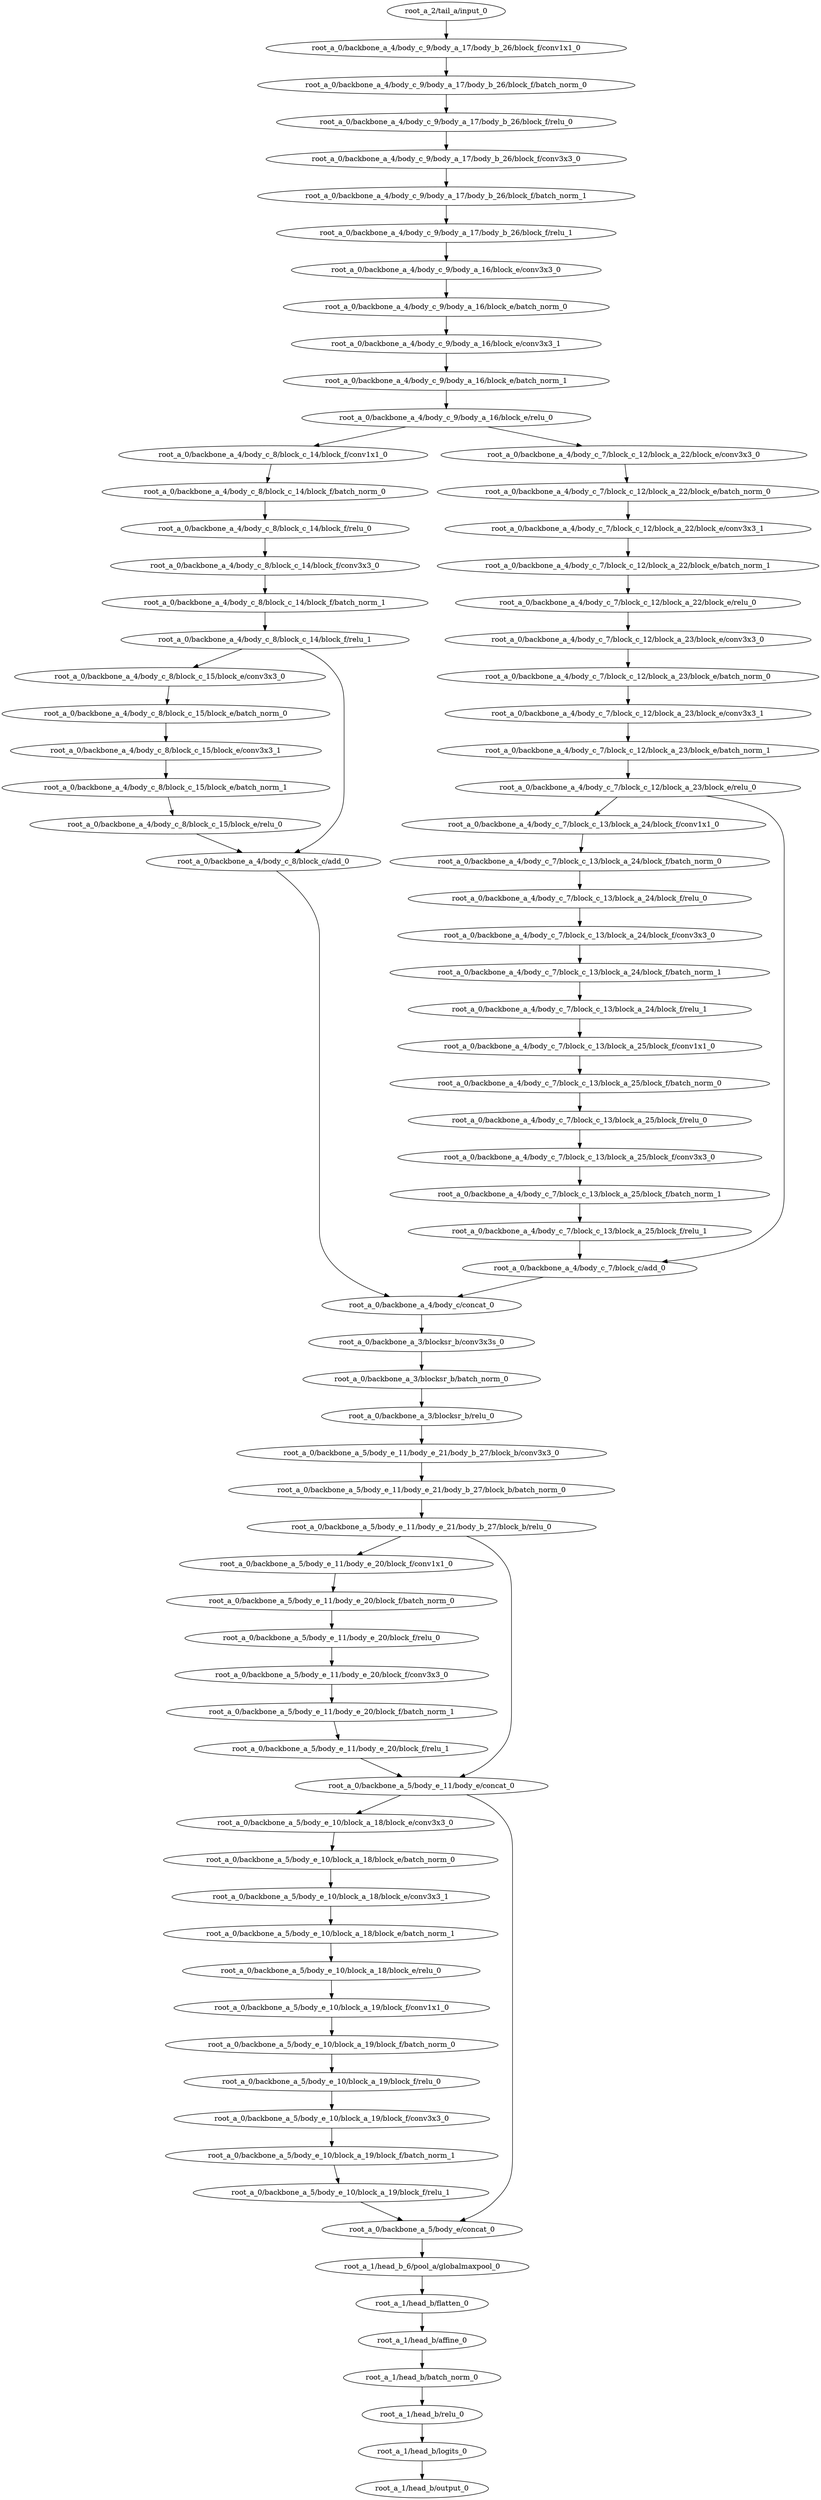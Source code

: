 digraph root_a {
	"root_a_2/tail_a/input_0"
	"root_a_0/backbone_a_4/body_c_9/body_a_17/body_b_26/block_f/conv1x1_0"
	"root_a_0/backbone_a_4/body_c_9/body_a_17/body_b_26/block_f/batch_norm_0"
	"root_a_0/backbone_a_4/body_c_9/body_a_17/body_b_26/block_f/relu_0"
	"root_a_0/backbone_a_4/body_c_9/body_a_17/body_b_26/block_f/conv3x3_0"
	"root_a_0/backbone_a_4/body_c_9/body_a_17/body_b_26/block_f/batch_norm_1"
	"root_a_0/backbone_a_4/body_c_9/body_a_17/body_b_26/block_f/relu_1"
	"root_a_0/backbone_a_4/body_c_9/body_a_16/block_e/conv3x3_0"
	"root_a_0/backbone_a_4/body_c_9/body_a_16/block_e/batch_norm_0"
	"root_a_0/backbone_a_4/body_c_9/body_a_16/block_e/conv3x3_1"
	"root_a_0/backbone_a_4/body_c_9/body_a_16/block_e/batch_norm_1"
	"root_a_0/backbone_a_4/body_c_9/body_a_16/block_e/relu_0"
	"root_a_0/backbone_a_4/body_c_8/block_c_14/block_f/conv1x1_0"
	"root_a_0/backbone_a_4/body_c_8/block_c_14/block_f/batch_norm_0"
	"root_a_0/backbone_a_4/body_c_8/block_c_14/block_f/relu_0"
	"root_a_0/backbone_a_4/body_c_8/block_c_14/block_f/conv3x3_0"
	"root_a_0/backbone_a_4/body_c_8/block_c_14/block_f/batch_norm_1"
	"root_a_0/backbone_a_4/body_c_8/block_c_14/block_f/relu_1"
	"root_a_0/backbone_a_4/body_c_8/block_c_15/block_e/conv3x3_0"
	"root_a_0/backbone_a_4/body_c_8/block_c_15/block_e/batch_norm_0"
	"root_a_0/backbone_a_4/body_c_8/block_c_15/block_e/conv3x3_1"
	"root_a_0/backbone_a_4/body_c_8/block_c_15/block_e/batch_norm_1"
	"root_a_0/backbone_a_4/body_c_8/block_c_15/block_e/relu_0"
	"root_a_0/backbone_a_4/body_c_8/block_c/add_0"
	"root_a_0/backbone_a_4/body_c_7/block_c_12/block_a_22/block_e/conv3x3_0"
	"root_a_0/backbone_a_4/body_c_7/block_c_12/block_a_22/block_e/batch_norm_0"
	"root_a_0/backbone_a_4/body_c_7/block_c_12/block_a_22/block_e/conv3x3_1"
	"root_a_0/backbone_a_4/body_c_7/block_c_12/block_a_22/block_e/batch_norm_1"
	"root_a_0/backbone_a_4/body_c_7/block_c_12/block_a_22/block_e/relu_0"
	"root_a_0/backbone_a_4/body_c_7/block_c_12/block_a_23/block_e/conv3x3_0"
	"root_a_0/backbone_a_4/body_c_7/block_c_12/block_a_23/block_e/batch_norm_0"
	"root_a_0/backbone_a_4/body_c_7/block_c_12/block_a_23/block_e/conv3x3_1"
	"root_a_0/backbone_a_4/body_c_7/block_c_12/block_a_23/block_e/batch_norm_1"
	"root_a_0/backbone_a_4/body_c_7/block_c_12/block_a_23/block_e/relu_0"
	"root_a_0/backbone_a_4/body_c_7/block_c_13/block_a_24/block_f/conv1x1_0"
	"root_a_0/backbone_a_4/body_c_7/block_c_13/block_a_24/block_f/batch_norm_0"
	"root_a_0/backbone_a_4/body_c_7/block_c_13/block_a_24/block_f/relu_0"
	"root_a_0/backbone_a_4/body_c_7/block_c_13/block_a_24/block_f/conv3x3_0"
	"root_a_0/backbone_a_4/body_c_7/block_c_13/block_a_24/block_f/batch_norm_1"
	"root_a_0/backbone_a_4/body_c_7/block_c_13/block_a_24/block_f/relu_1"
	"root_a_0/backbone_a_4/body_c_7/block_c_13/block_a_25/block_f/conv1x1_0"
	"root_a_0/backbone_a_4/body_c_7/block_c_13/block_a_25/block_f/batch_norm_0"
	"root_a_0/backbone_a_4/body_c_7/block_c_13/block_a_25/block_f/relu_0"
	"root_a_0/backbone_a_4/body_c_7/block_c_13/block_a_25/block_f/conv3x3_0"
	"root_a_0/backbone_a_4/body_c_7/block_c_13/block_a_25/block_f/batch_norm_1"
	"root_a_0/backbone_a_4/body_c_7/block_c_13/block_a_25/block_f/relu_1"
	"root_a_0/backbone_a_4/body_c_7/block_c/add_0"
	"root_a_0/backbone_a_4/body_c/concat_0"
	"root_a_0/backbone_a_3/blocksr_b/conv3x3s_0"
	"root_a_0/backbone_a_3/blocksr_b/batch_norm_0"
	"root_a_0/backbone_a_3/blocksr_b/relu_0"
	"root_a_0/backbone_a_5/body_e_11/body_e_21/body_b_27/block_b/conv3x3_0"
	"root_a_0/backbone_a_5/body_e_11/body_e_21/body_b_27/block_b/batch_norm_0"
	"root_a_0/backbone_a_5/body_e_11/body_e_21/body_b_27/block_b/relu_0"
	"root_a_0/backbone_a_5/body_e_11/body_e_20/block_f/conv1x1_0"
	"root_a_0/backbone_a_5/body_e_11/body_e_20/block_f/batch_norm_0"
	"root_a_0/backbone_a_5/body_e_11/body_e_20/block_f/relu_0"
	"root_a_0/backbone_a_5/body_e_11/body_e_20/block_f/conv3x3_0"
	"root_a_0/backbone_a_5/body_e_11/body_e_20/block_f/batch_norm_1"
	"root_a_0/backbone_a_5/body_e_11/body_e_20/block_f/relu_1"
	"root_a_0/backbone_a_5/body_e_11/body_e/concat_0"
	"root_a_0/backbone_a_5/body_e_10/block_a_18/block_e/conv3x3_0"
	"root_a_0/backbone_a_5/body_e_10/block_a_18/block_e/batch_norm_0"
	"root_a_0/backbone_a_5/body_e_10/block_a_18/block_e/conv3x3_1"
	"root_a_0/backbone_a_5/body_e_10/block_a_18/block_e/batch_norm_1"
	"root_a_0/backbone_a_5/body_e_10/block_a_18/block_e/relu_0"
	"root_a_0/backbone_a_5/body_e_10/block_a_19/block_f/conv1x1_0"
	"root_a_0/backbone_a_5/body_e_10/block_a_19/block_f/batch_norm_0"
	"root_a_0/backbone_a_5/body_e_10/block_a_19/block_f/relu_0"
	"root_a_0/backbone_a_5/body_e_10/block_a_19/block_f/conv3x3_0"
	"root_a_0/backbone_a_5/body_e_10/block_a_19/block_f/batch_norm_1"
	"root_a_0/backbone_a_5/body_e_10/block_a_19/block_f/relu_1"
	"root_a_0/backbone_a_5/body_e/concat_0"
	"root_a_1/head_b_6/pool_a/globalmaxpool_0"
	"root_a_1/head_b/flatten_0"
	"root_a_1/head_b/affine_0"
	"root_a_1/head_b/batch_norm_0"
	"root_a_1/head_b/relu_0"
	"root_a_1/head_b/logits_0"
	"root_a_1/head_b/output_0"

	"root_a_2/tail_a/input_0" -> "root_a_0/backbone_a_4/body_c_9/body_a_17/body_b_26/block_f/conv1x1_0"
	"root_a_0/backbone_a_4/body_c_9/body_a_17/body_b_26/block_f/conv1x1_0" -> "root_a_0/backbone_a_4/body_c_9/body_a_17/body_b_26/block_f/batch_norm_0"
	"root_a_0/backbone_a_4/body_c_9/body_a_17/body_b_26/block_f/batch_norm_0" -> "root_a_0/backbone_a_4/body_c_9/body_a_17/body_b_26/block_f/relu_0"
	"root_a_0/backbone_a_4/body_c_9/body_a_17/body_b_26/block_f/relu_0" -> "root_a_0/backbone_a_4/body_c_9/body_a_17/body_b_26/block_f/conv3x3_0"
	"root_a_0/backbone_a_4/body_c_9/body_a_17/body_b_26/block_f/conv3x3_0" -> "root_a_0/backbone_a_4/body_c_9/body_a_17/body_b_26/block_f/batch_norm_1"
	"root_a_0/backbone_a_4/body_c_9/body_a_17/body_b_26/block_f/batch_norm_1" -> "root_a_0/backbone_a_4/body_c_9/body_a_17/body_b_26/block_f/relu_1"
	"root_a_0/backbone_a_4/body_c_9/body_a_17/body_b_26/block_f/relu_1" -> "root_a_0/backbone_a_4/body_c_9/body_a_16/block_e/conv3x3_0"
	"root_a_0/backbone_a_4/body_c_9/body_a_16/block_e/conv3x3_0" -> "root_a_0/backbone_a_4/body_c_9/body_a_16/block_e/batch_norm_0"
	"root_a_0/backbone_a_4/body_c_9/body_a_16/block_e/batch_norm_0" -> "root_a_0/backbone_a_4/body_c_9/body_a_16/block_e/conv3x3_1"
	"root_a_0/backbone_a_4/body_c_9/body_a_16/block_e/conv3x3_1" -> "root_a_0/backbone_a_4/body_c_9/body_a_16/block_e/batch_norm_1"
	"root_a_0/backbone_a_4/body_c_9/body_a_16/block_e/batch_norm_1" -> "root_a_0/backbone_a_4/body_c_9/body_a_16/block_e/relu_0"
	"root_a_0/backbone_a_4/body_c_9/body_a_16/block_e/relu_0" -> "root_a_0/backbone_a_4/body_c_8/block_c_14/block_f/conv1x1_0"
	"root_a_0/backbone_a_4/body_c_8/block_c_14/block_f/conv1x1_0" -> "root_a_0/backbone_a_4/body_c_8/block_c_14/block_f/batch_norm_0"
	"root_a_0/backbone_a_4/body_c_8/block_c_14/block_f/batch_norm_0" -> "root_a_0/backbone_a_4/body_c_8/block_c_14/block_f/relu_0"
	"root_a_0/backbone_a_4/body_c_8/block_c_14/block_f/relu_0" -> "root_a_0/backbone_a_4/body_c_8/block_c_14/block_f/conv3x3_0"
	"root_a_0/backbone_a_4/body_c_8/block_c_14/block_f/conv3x3_0" -> "root_a_0/backbone_a_4/body_c_8/block_c_14/block_f/batch_norm_1"
	"root_a_0/backbone_a_4/body_c_8/block_c_14/block_f/batch_norm_1" -> "root_a_0/backbone_a_4/body_c_8/block_c_14/block_f/relu_1"
	"root_a_0/backbone_a_4/body_c_8/block_c_14/block_f/relu_1" -> "root_a_0/backbone_a_4/body_c_8/block_c_15/block_e/conv3x3_0"
	"root_a_0/backbone_a_4/body_c_8/block_c_15/block_e/conv3x3_0" -> "root_a_0/backbone_a_4/body_c_8/block_c_15/block_e/batch_norm_0"
	"root_a_0/backbone_a_4/body_c_8/block_c_15/block_e/batch_norm_0" -> "root_a_0/backbone_a_4/body_c_8/block_c_15/block_e/conv3x3_1"
	"root_a_0/backbone_a_4/body_c_8/block_c_15/block_e/conv3x3_1" -> "root_a_0/backbone_a_4/body_c_8/block_c_15/block_e/batch_norm_1"
	"root_a_0/backbone_a_4/body_c_8/block_c_15/block_e/batch_norm_1" -> "root_a_0/backbone_a_4/body_c_8/block_c_15/block_e/relu_0"
	"root_a_0/backbone_a_4/body_c_8/block_c_14/block_f/relu_1" -> "root_a_0/backbone_a_4/body_c_8/block_c/add_0"
	"root_a_0/backbone_a_4/body_c_8/block_c_15/block_e/relu_0" -> "root_a_0/backbone_a_4/body_c_8/block_c/add_0"
	"root_a_0/backbone_a_4/body_c_9/body_a_16/block_e/relu_0" -> "root_a_0/backbone_a_4/body_c_7/block_c_12/block_a_22/block_e/conv3x3_0"
	"root_a_0/backbone_a_4/body_c_7/block_c_12/block_a_22/block_e/conv3x3_0" -> "root_a_0/backbone_a_4/body_c_7/block_c_12/block_a_22/block_e/batch_norm_0"
	"root_a_0/backbone_a_4/body_c_7/block_c_12/block_a_22/block_e/batch_norm_0" -> "root_a_0/backbone_a_4/body_c_7/block_c_12/block_a_22/block_e/conv3x3_1"
	"root_a_0/backbone_a_4/body_c_7/block_c_12/block_a_22/block_e/conv3x3_1" -> "root_a_0/backbone_a_4/body_c_7/block_c_12/block_a_22/block_e/batch_norm_1"
	"root_a_0/backbone_a_4/body_c_7/block_c_12/block_a_22/block_e/batch_norm_1" -> "root_a_0/backbone_a_4/body_c_7/block_c_12/block_a_22/block_e/relu_0"
	"root_a_0/backbone_a_4/body_c_7/block_c_12/block_a_22/block_e/relu_0" -> "root_a_0/backbone_a_4/body_c_7/block_c_12/block_a_23/block_e/conv3x3_0"
	"root_a_0/backbone_a_4/body_c_7/block_c_12/block_a_23/block_e/conv3x3_0" -> "root_a_0/backbone_a_4/body_c_7/block_c_12/block_a_23/block_e/batch_norm_0"
	"root_a_0/backbone_a_4/body_c_7/block_c_12/block_a_23/block_e/batch_norm_0" -> "root_a_0/backbone_a_4/body_c_7/block_c_12/block_a_23/block_e/conv3x3_1"
	"root_a_0/backbone_a_4/body_c_7/block_c_12/block_a_23/block_e/conv3x3_1" -> "root_a_0/backbone_a_4/body_c_7/block_c_12/block_a_23/block_e/batch_norm_1"
	"root_a_0/backbone_a_4/body_c_7/block_c_12/block_a_23/block_e/batch_norm_1" -> "root_a_0/backbone_a_4/body_c_7/block_c_12/block_a_23/block_e/relu_0"
	"root_a_0/backbone_a_4/body_c_7/block_c_12/block_a_23/block_e/relu_0" -> "root_a_0/backbone_a_4/body_c_7/block_c_13/block_a_24/block_f/conv1x1_0"
	"root_a_0/backbone_a_4/body_c_7/block_c_13/block_a_24/block_f/conv1x1_0" -> "root_a_0/backbone_a_4/body_c_7/block_c_13/block_a_24/block_f/batch_norm_0"
	"root_a_0/backbone_a_4/body_c_7/block_c_13/block_a_24/block_f/batch_norm_0" -> "root_a_0/backbone_a_4/body_c_7/block_c_13/block_a_24/block_f/relu_0"
	"root_a_0/backbone_a_4/body_c_7/block_c_13/block_a_24/block_f/relu_0" -> "root_a_0/backbone_a_4/body_c_7/block_c_13/block_a_24/block_f/conv3x3_0"
	"root_a_0/backbone_a_4/body_c_7/block_c_13/block_a_24/block_f/conv3x3_0" -> "root_a_0/backbone_a_4/body_c_7/block_c_13/block_a_24/block_f/batch_norm_1"
	"root_a_0/backbone_a_4/body_c_7/block_c_13/block_a_24/block_f/batch_norm_1" -> "root_a_0/backbone_a_4/body_c_7/block_c_13/block_a_24/block_f/relu_1"
	"root_a_0/backbone_a_4/body_c_7/block_c_13/block_a_24/block_f/relu_1" -> "root_a_0/backbone_a_4/body_c_7/block_c_13/block_a_25/block_f/conv1x1_0"
	"root_a_0/backbone_a_4/body_c_7/block_c_13/block_a_25/block_f/conv1x1_0" -> "root_a_0/backbone_a_4/body_c_7/block_c_13/block_a_25/block_f/batch_norm_0"
	"root_a_0/backbone_a_4/body_c_7/block_c_13/block_a_25/block_f/batch_norm_0" -> "root_a_0/backbone_a_4/body_c_7/block_c_13/block_a_25/block_f/relu_0"
	"root_a_0/backbone_a_4/body_c_7/block_c_13/block_a_25/block_f/relu_0" -> "root_a_0/backbone_a_4/body_c_7/block_c_13/block_a_25/block_f/conv3x3_0"
	"root_a_0/backbone_a_4/body_c_7/block_c_13/block_a_25/block_f/conv3x3_0" -> "root_a_0/backbone_a_4/body_c_7/block_c_13/block_a_25/block_f/batch_norm_1"
	"root_a_0/backbone_a_4/body_c_7/block_c_13/block_a_25/block_f/batch_norm_1" -> "root_a_0/backbone_a_4/body_c_7/block_c_13/block_a_25/block_f/relu_1"
	"root_a_0/backbone_a_4/body_c_7/block_c_13/block_a_25/block_f/relu_1" -> "root_a_0/backbone_a_4/body_c_7/block_c/add_0"
	"root_a_0/backbone_a_4/body_c_7/block_c_12/block_a_23/block_e/relu_0" -> "root_a_0/backbone_a_4/body_c_7/block_c/add_0"
	"root_a_0/backbone_a_4/body_c_8/block_c/add_0" -> "root_a_0/backbone_a_4/body_c/concat_0"
	"root_a_0/backbone_a_4/body_c_7/block_c/add_0" -> "root_a_0/backbone_a_4/body_c/concat_0"
	"root_a_0/backbone_a_4/body_c/concat_0" -> "root_a_0/backbone_a_3/blocksr_b/conv3x3s_0"
	"root_a_0/backbone_a_3/blocksr_b/conv3x3s_0" -> "root_a_0/backbone_a_3/blocksr_b/batch_norm_0"
	"root_a_0/backbone_a_3/blocksr_b/batch_norm_0" -> "root_a_0/backbone_a_3/blocksr_b/relu_0"
	"root_a_0/backbone_a_3/blocksr_b/relu_0" -> "root_a_0/backbone_a_5/body_e_11/body_e_21/body_b_27/block_b/conv3x3_0"
	"root_a_0/backbone_a_5/body_e_11/body_e_21/body_b_27/block_b/conv3x3_0" -> "root_a_0/backbone_a_5/body_e_11/body_e_21/body_b_27/block_b/batch_norm_0"
	"root_a_0/backbone_a_5/body_e_11/body_e_21/body_b_27/block_b/batch_norm_0" -> "root_a_0/backbone_a_5/body_e_11/body_e_21/body_b_27/block_b/relu_0"
	"root_a_0/backbone_a_5/body_e_11/body_e_21/body_b_27/block_b/relu_0" -> "root_a_0/backbone_a_5/body_e_11/body_e_20/block_f/conv1x1_0"
	"root_a_0/backbone_a_5/body_e_11/body_e_20/block_f/conv1x1_0" -> "root_a_0/backbone_a_5/body_e_11/body_e_20/block_f/batch_norm_0"
	"root_a_0/backbone_a_5/body_e_11/body_e_20/block_f/batch_norm_0" -> "root_a_0/backbone_a_5/body_e_11/body_e_20/block_f/relu_0"
	"root_a_0/backbone_a_5/body_e_11/body_e_20/block_f/relu_0" -> "root_a_0/backbone_a_5/body_e_11/body_e_20/block_f/conv3x3_0"
	"root_a_0/backbone_a_5/body_e_11/body_e_20/block_f/conv3x3_0" -> "root_a_0/backbone_a_5/body_e_11/body_e_20/block_f/batch_norm_1"
	"root_a_0/backbone_a_5/body_e_11/body_e_20/block_f/batch_norm_1" -> "root_a_0/backbone_a_5/body_e_11/body_e_20/block_f/relu_1"
	"root_a_0/backbone_a_5/body_e_11/body_e_20/block_f/relu_1" -> "root_a_0/backbone_a_5/body_e_11/body_e/concat_0"
	"root_a_0/backbone_a_5/body_e_11/body_e_21/body_b_27/block_b/relu_0" -> "root_a_0/backbone_a_5/body_e_11/body_e/concat_0"
	"root_a_0/backbone_a_5/body_e_11/body_e/concat_0" -> "root_a_0/backbone_a_5/body_e_10/block_a_18/block_e/conv3x3_0"
	"root_a_0/backbone_a_5/body_e_10/block_a_18/block_e/conv3x3_0" -> "root_a_0/backbone_a_5/body_e_10/block_a_18/block_e/batch_norm_0"
	"root_a_0/backbone_a_5/body_e_10/block_a_18/block_e/batch_norm_0" -> "root_a_0/backbone_a_5/body_e_10/block_a_18/block_e/conv3x3_1"
	"root_a_0/backbone_a_5/body_e_10/block_a_18/block_e/conv3x3_1" -> "root_a_0/backbone_a_5/body_e_10/block_a_18/block_e/batch_norm_1"
	"root_a_0/backbone_a_5/body_e_10/block_a_18/block_e/batch_norm_1" -> "root_a_0/backbone_a_5/body_e_10/block_a_18/block_e/relu_0"
	"root_a_0/backbone_a_5/body_e_10/block_a_18/block_e/relu_0" -> "root_a_0/backbone_a_5/body_e_10/block_a_19/block_f/conv1x1_0"
	"root_a_0/backbone_a_5/body_e_10/block_a_19/block_f/conv1x1_0" -> "root_a_0/backbone_a_5/body_e_10/block_a_19/block_f/batch_norm_0"
	"root_a_0/backbone_a_5/body_e_10/block_a_19/block_f/batch_norm_0" -> "root_a_0/backbone_a_5/body_e_10/block_a_19/block_f/relu_0"
	"root_a_0/backbone_a_5/body_e_10/block_a_19/block_f/relu_0" -> "root_a_0/backbone_a_5/body_e_10/block_a_19/block_f/conv3x3_0"
	"root_a_0/backbone_a_5/body_e_10/block_a_19/block_f/conv3x3_0" -> "root_a_0/backbone_a_5/body_e_10/block_a_19/block_f/batch_norm_1"
	"root_a_0/backbone_a_5/body_e_10/block_a_19/block_f/batch_norm_1" -> "root_a_0/backbone_a_5/body_e_10/block_a_19/block_f/relu_1"
	"root_a_0/backbone_a_5/body_e_10/block_a_19/block_f/relu_1" -> "root_a_0/backbone_a_5/body_e/concat_0"
	"root_a_0/backbone_a_5/body_e_11/body_e/concat_0" -> "root_a_0/backbone_a_5/body_e/concat_0"
	"root_a_0/backbone_a_5/body_e/concat_0" -> "root_a_1/head_b_6/pool_a/globalmaxpool_0"
	"root_a_1/head_b_6/pool_a/globalmaxpool_0" -> "root_a_1/head_b/flatten_0"
	"root_a_1/head_b/flatten_0" -> "root_a_1/head_b/affine_0"
	"root_a_1/head_b/affine_0" -> "root_a_1/head_b/batch_norm_0"
	"root_a_1/head_b/batch_norm_0" -> "root_a_1/head_b/relu_0"
	"root_a_1/head_b/relu_0" -> "root_a_1/head_b/logits_0"
	"root_a_1/head_b/logits_0" -> "root_a_1/head_b/output_0"

}